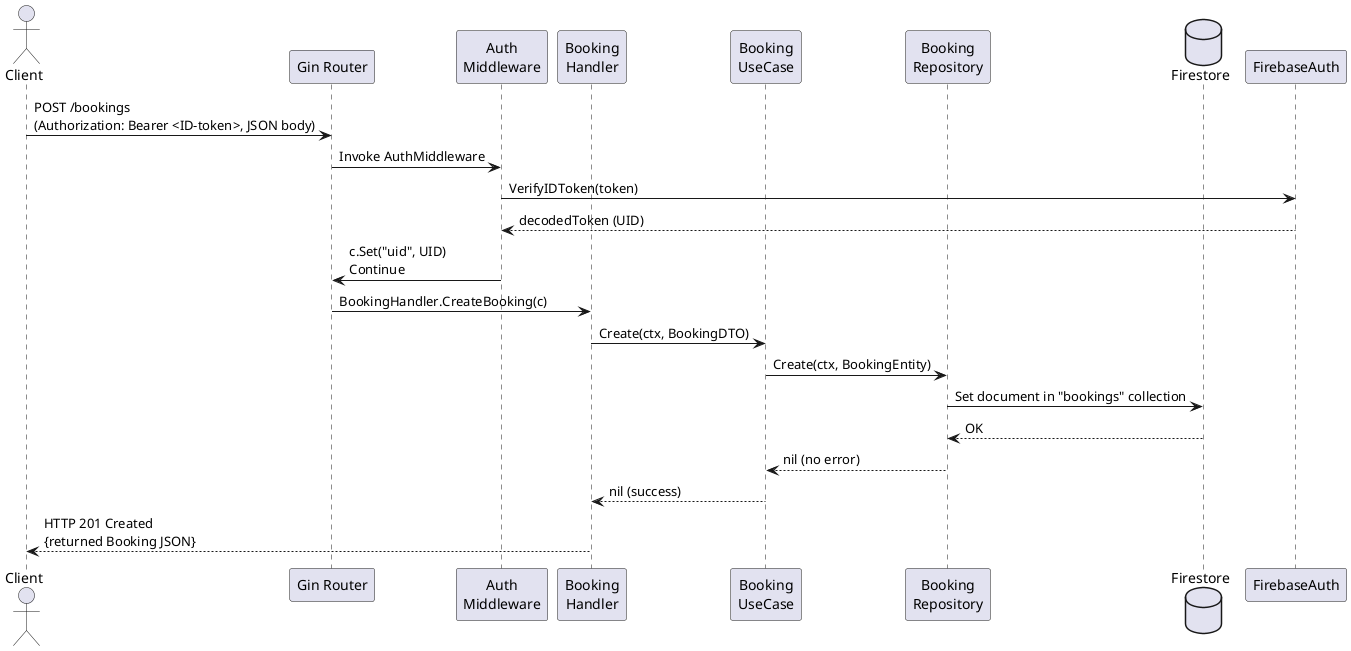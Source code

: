 @startuml
actor Client
participant "Gin Router" as Router
participant "Auth\nMiddleware" as AuthMW
participant "Booking\nHandler" as BHandler
participant "Booking\nUseCase" as BUseCase
participant "Booking\nRepository" as BRepo
database Firestore

Client -> Router: POST /bookings\n(Authorization: Bearer <ID-token>, JSON body)
Router -> AuthMW: Invoke AuthMiddleware
AuthMW -> FirebaseAuth: VerifyIDToken(token)
FirebaseAuth --> AuthMW: decodedToken (UID)
AuthMW -> Router: c.Set("uid", UID)\nContinue
Router -> BHandler: BookingHandler.CreateBooking(c)
BHandler -> BUseCase: Create(ctx, BookingDTO)
BUseCase -> BRepo: Create(ctx, BookingEntity)
BRepo -> Firestore: Set document in "bookings" collection
Firestore --> BRepo: OK
BRepo --> BUseCase: nil (no error)
BUseCase --> BHandler: nil (success)
BHandler --> Client: HTTP 201 Created\n{returned Booking JSON}
@enduml
